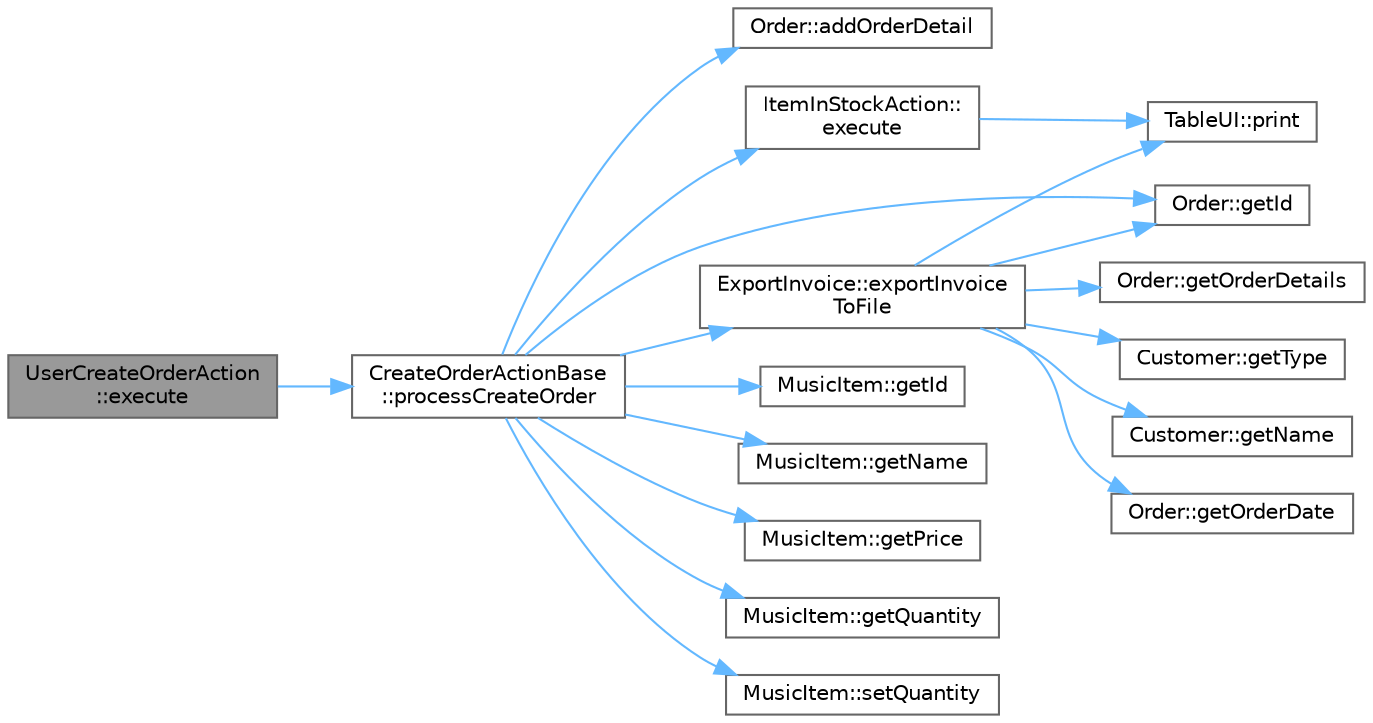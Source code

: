 digraph "UserCreateOrderAction::execute"
{
 // LATEX_PDF_SIZE
  bgcolor="transparent";
  edge [fontname=Helvetica,fontsize=10,labelfontname=Helvetica,labelfontsize=10];
  node [fontname=Helvetica,fontsize=10,shape=box,height=0.2,width=0.4];
  rankdir="LR";
  Node1 [id="Node000001",label="UserCreateOrderAction\l::execute",height=0.2,width=0.4,color="gray40", fillcolor="grey60", style="filled", fontcolor="black",tooltip="Thực thi hành động tạo đơn hàng mới. Ghi đè phương thức execute từ giao diện IMenuAction."];
  Node1 -> Node2 [id="edge1_Node000001_Node000002",color="steelblue1",style="solid",tooltip=" "];
  Node2 [id="Node000002",label="CreateOrderActionBase\l::processCreateOrder",height=0.2,width=0.4,color="grey40", fillcolor="white", style="filled",URL="$class_create_order_action_base.html#a6550ade5c4ef4620b70e46e31ee7cb24",tooltip="Phương thức xử lý việc tạo đơn hàng cho một khách hàng cụ thể."];
  Node2 -> Node3 [id="edge2_Node000002_Node000003",color="steelblue1",style="solid",tooltip=" "];
  Node3 [id="Node000003",label="Order::addOrderDetail",height=0.2,width=0.4,color="grey40", fillcolor="white", style="filled",URL="$class_order.html#ac6c13c04396994b15a8e28c76b0f3f63",tooltip="Thêm chi tiết mặt hàng vào đơn hàng."];
  Node2 -> Node4 [id="edge3_Node000002_Node000004",color="steelblue1",style="solid",tooltip=" "];
  Node4 [id="Node000004",label="ItemInStockAction::\lexecute",height=0.2,width=0.4,color="grey40", fillcolor="white", style="filled",URL="$class_item_in_stock_action.html#a7cee308e1c67baf16a26726a679737da",tooltip="Ghi đè phương thức execute để thực hiện việc hiển thị số lượng mặt hàng trong kho."];
  Node4 -> Node5 [id="edge4_Node000004_Node000005",color="steelblue1",style="solid",tooltip=" "];
  Node5 [id="Node000005",label="TableUI::print",height=0.2,width=0.4,color="grey40", fillcolor="white", style="filled",URL="$class_table_u_i.html#a7780bfa2c06d1e17fbe58cc8e7081c84",tooltip="In ra bảng từ một danh sách các hàng (tuples), mỗi hàng là một vector chuỗi."];
  Node2 -> Node6 [id="edge5_Node000002_Node000006",color="steelblue1",style="solid",tooltip=" "];
  Node6 [id="Node000006",label="ExportInvoice::exportInvoice\lToFile",height=0.2,width=0.4,color="grey40", fillcolor="white", style="filled",URL="$class_export_invoice.html#adc54f31faaa21f7dc4a9c51ebc6dd173",tooltip="Xuất hóa đơn cho đơn hàng và khách hàng."];
  Node6 -> Node7 [id="edge6_Node000006_Node000007",color="steelblue1",style="solid",tooltip=" "];
  Node7 [id="Node000007",label="Order::getId",height=0.2,width=0.4,color="grey40", fillcolor="white", style="filled",URL="$class_order.html#a9506e43ee697e335b3e0e3ad04f4d8fa",tooltip="Lấy mã đơn hàng."];
  Node6 -> Node8 [id="edge7_Node000006_Node000008",color="steelblue1",style="solid",tooltip=" "];
  Node8 [id="Node000008",label="Customer::getName",height=0.2,width=0.4,color="grey40", fillcolor="white", style="filled",URL="$class_customer.html#a54d175538cebde1559e82c644eba9f64",tooltip="Lấy tên của khách hàng."];
  Node6 -> Node9 [id="edge8_Node000006_Node000009",color="steelblue1",style="solid",tooltip=" "];
  Node9 [id="Node000009",label="Order::getOrderDate",height=0.2,width=0.4,color="grey40", fillcolor="white", style="filled",URL="$class_order.html#a7308a302f6938344a624fb42883ee98b",tooltip="Lấy ngày đặt hàng."];
  Node6 -> Node10 [id="edge9_Node000006_Node000010",color="steelblue1",style="solid",tooltip=" "];
  Node10 [id="Node000010",label="Order::getOrderDetails",height=0.2,width=0.4,color="grey40", fillcolor="white", style="filled",URL="$class_order.html#a20886fa81e96972d80f6ffe209ee4f1f",tooltip="Lấy danh sách chi tiết đơn hàng."];
  Node6 -> Node11 [id="edge10_Node000006_Node000011",color="steelblue1",style="solid",tooltip=" "];
  Node11 [id="Node000011",label="Customer::getType",height=0.2,width=0.4,color="grey40", fillcolor="white", style="filled",URL="$class_customer.html#a4f77d0ffacbb1fe82f93fb45e0eba480",tooltip="Lấy loại khách hàng dưới dạng chuỗi."];
  Node6 -> Node5 [id="edge11_Node000006_Node000005",color="steelblue1",style="solid",tooltip=" "];
  Node2 -> Node12 [id="edge12_Node000002_Node000012",color="steelblue1",style="solid",tooltip=" "];
  Node12 [id="Node000012",label="MusicItem::getId",height=0.2,width=0.4,color="grey40", fillcolor="white", style="filled",URL="$class_music_item.html#a59799c7e2c7725a5252912ae18e5e58f",tooltip="Lấy ID của mặt hàng."];
  Node2 -> Node7 [id="edge13_Node000002_Node000007",color="steelblue1",style="solid",tooltip=" "];
  Node2 -> Node13 [id="edge14_Node000002_Node000013",color="steelblue1",style="solid",tooltip=" "];
  Node13 [id="Node000013",label="MusicItem::getName",height=0.2,width=0.4,color="grey40", fillcolor="white", style="filled",URL="$class_music_item.html#a2f3e586256888008e156f3db37a3fa32",tooltip="Lấy tên của mặt hàng."];
  Node2 -> Node14 [id="edge15_Node000002_Node000014",color="steelblue1",style="solid",tooltip=" "];
  Node14 [id="Node000014",label="MusicItem::getPrice",height=0.2,width=0.4,color="grey40", fillcolor="white", style="filled",URL="$class_music_item.html#a16fb766d7b0d7bb2d613ef84c3a63c9a",tooltip="Lấy giá của mặt hàng."];
  Node2 -> Node15 [id="edge16_Node000002_Node000015",color="steelblue1",style="solid",tooltip=" "];
  Node15 [id="Node000015",label="MusicItem::getQuantity",height=0.2,width=0.4,color="grey40", fillcolor="white", style="filled",URL="$class_music_item.html#aa5f940163343f9e05dd2eb730e0c04e8",tooltip="Lấy số lượng mặt hàng có sẵn trong kho."];
  Node2 -> Node16 [id="edge17_Node000002_Node000016",color="steelblue1",style="solid",tooltip=" "];
  Node16 [id="Node000016",label="MusicItem::setQuantity",height=0.2,width=0.4,color="grey40", fillcolor="white", style="filled",URL="$class_music_item.html#aa3b25b2bd1d12c8203aeb562fa099f24",tooltip="Cập nhật số lượng mặt hàng có sẵn trong kho."];
}
